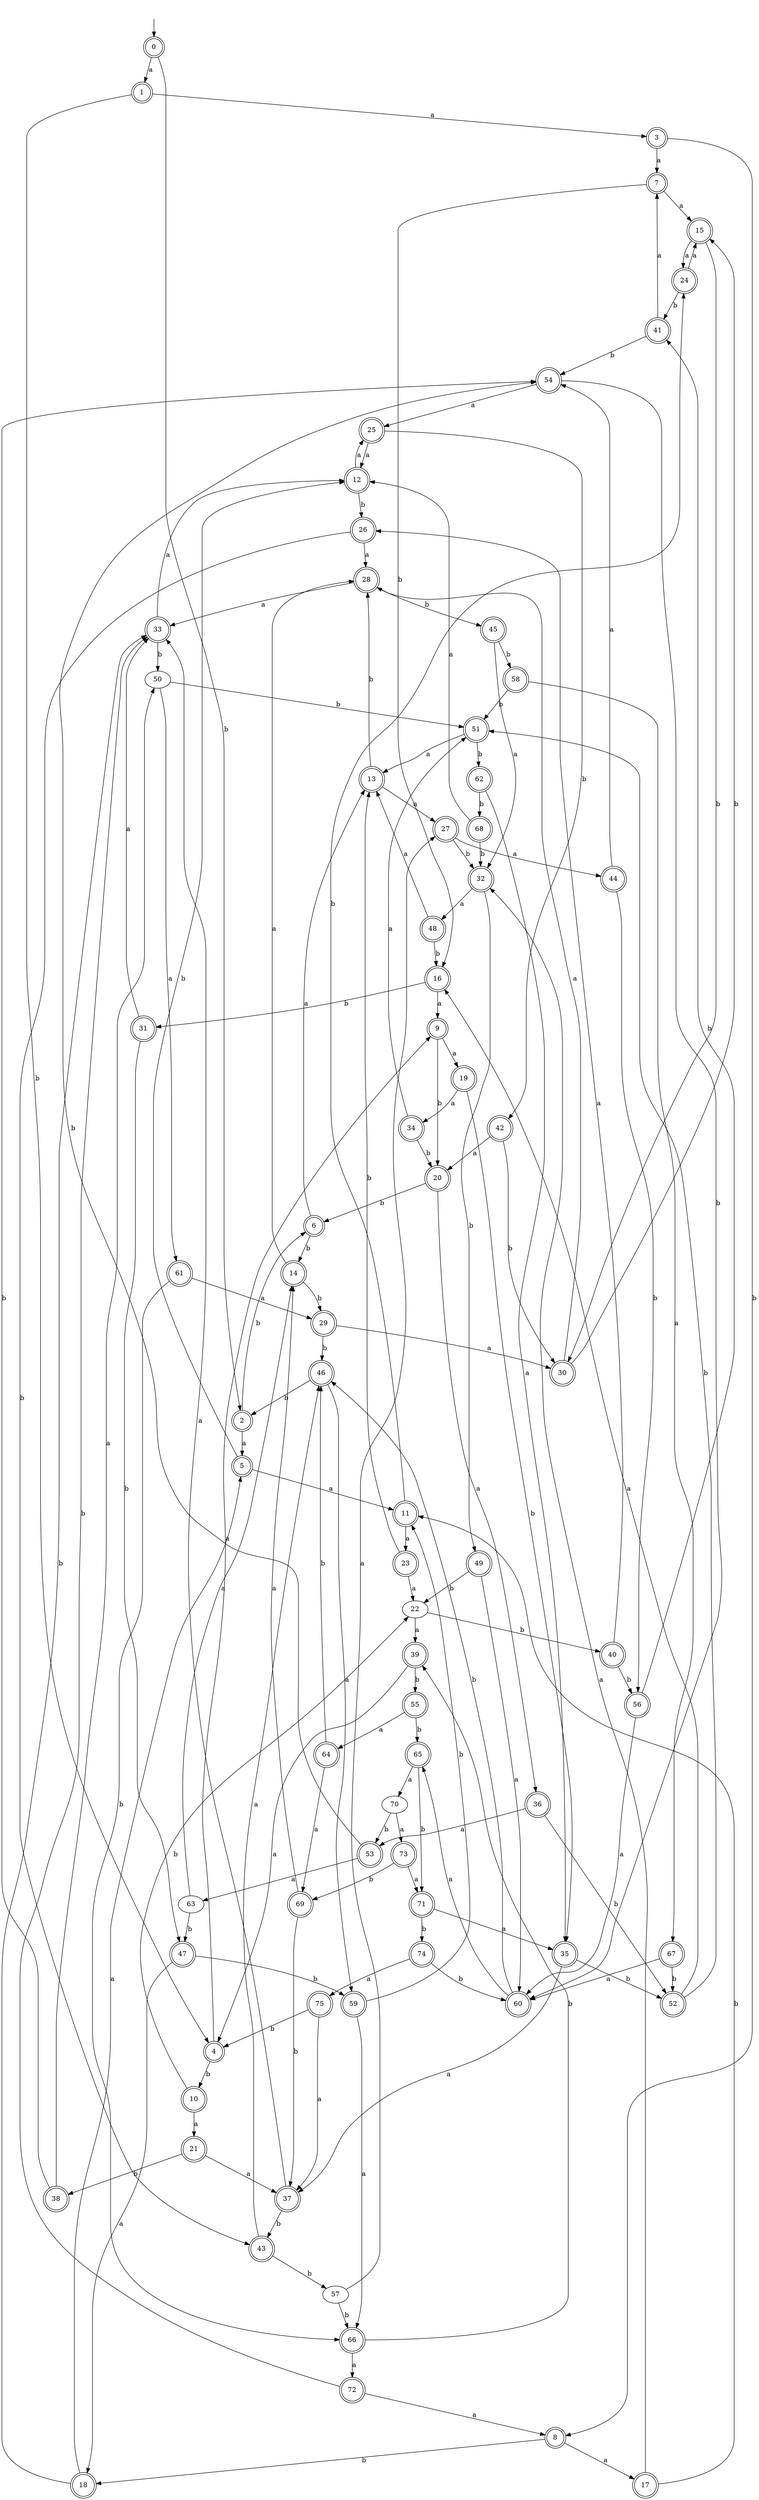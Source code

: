 digraph RandomDFA {
  __start0 [label="", shape=none];
  __start0 -> 0 [label=""];
  0 [shape=circle] [shape=doublecircle]
  0 -> 1 [label="a"]
  0 -> 2 [label="b"]
  1 [shape=doublecircle]
  1 -> 3 [label="a"]
  1 -> 4 [label="b"]
  2 [shape=doublecircle]
  2 -> 5 [label="a"]
  2 -> 6 [label="b"]
  3 [shape=doublecircle]
  3 -> 7 [label="a"]
  3 -> 8 [label="b"]
  4 [shape=doublecircle]
  4 -> 9 [label="a"]
  4 -> 10 [label="b"]
  5 [shape=doublecircle]
  5 -> 11 [label="a"]
  5 -> 12 [label="b"]
  6 [shape=doublecircle]
  6 -> 13 [label="a"]
  6 -> 14 [label="b"]
  7 [shape=doublecircle]
  7 -> 15 [label="a"]
  7 -> 16 [label="b"]
  8 [shape=doublecircle]
  8 -> 17 [label="a"]
  8 -> 18 [label="b"]
  9 [shape=doublecircle]
  9 -> 19 [label="a"]
  9 -> 20 [label="b"]
  10 [shape=doublecircle]
  10 -> 21 [label="a"]
  10 -> 22 [label="b"]
  11 [shape=doublecircle]
  11 -> 23 [label="a"]
  11 -> 24 [label="b"]
  12 [shape=doublecircle]
  12 -> 25 [label="a"]
  12 -> 26 [label="b"]
  13 [shape=doublecircle]
  13 -> 27 [label="a"]
  13 -> 28 [label="b"]
  14 [shape=doublecircle]
  14 -> 28 [label="a"]
  14 -> 29 [label="b"]
  15 [shape=doublecircle]
  15 -> 24 [label="a"]
  15 -> 30 [label="b"]
  16 [shape=doublecircle]
  16 -> 9 [label="a"]
  16 -> 31 [label="b"]
  17 [shape=doublecircle]
  17 -> 32 [label="a"]
  17 -> 11 [label="b"]
  18 [shape=doublecircle]
  18 -> 5 [label="a"]
  18 -> 33 [label="b"]
  19 [shape=doublecircle]
  19 -> 34 [label="a"]
  19 -> 35 [label="b"]
  20 [shape=doublecircle]
  20 -> 36 [label="a"]
  20 -> 6 [label="b"]
  21 [shape=doublecircle]
  21 -> 37 [label="a"]
  21 -> 38 [label="b"]
  22
  22 -> 39 [label="a"]
  22 -> 40 [label="b"]
  23 [shape=doublecircle]
  23 -> 22 [label="a"]
  23 -> 13 [label="b"]
  24 [shape=doublecircle]
  24 -> 15 [label="a"]
  24 -> 41 [label="b"]
  25 [shape=doublecircle]
  25 -> 12 [label="a"]
  25 -> 42 [label="b"]
  26 [shape=doublecircle]
  26 -> 28 [label="a"]
  26 -> 43 [label="b"]
  27 [shape=doublecircle]
  27 -> 44 [label="a"]
  27 -> 32 [label="b"]
  28 [shape=doublecircle]
  28 -> 33 [label="a"]
  28 -> 45 [label="b"]
  29 [shape=doublecircle]
  29 -> 30 [label="a"]
  29 -> 46 [label="b"]
  30 [shape=doublecircle]
  30 -> 28 [label="a"]
  30 -> 15 [label="b"]
  31 [shape=doublecircle]
  31 -> 33 [label="a"]
  31 -> 47 [label="b"]
  32 [shape=doublecircle]
  32 -> 48 [label="a"]
  32 -> 49 [label="b"]
  33 [shape=doublecircle]
  33 -> 12 [label="a"]
  33 -> 50 [label="b"]
  34 [shape=doublecircle]
  34 -> 51 [label="a"]
  34 -> 20 [label="b"]
  35 [shape=doublecircle]
  35 -> 37 [label="a"]
  35 -> 52 [label="b"]
  36 [shape=doublecircle]
  36 -> 53 [label="a"]
  36 -> 52 [label="b"]
  37 [shape=doublecircle]
  37 -> 33 [label="a"]
  37 -> 43 [label="b"]
  38 [shape=doublecircle]
  38 -> 50 [label="a"]
  38 -> 54 [label="b"]
  39 [shape=doublecircle]
  39 -> 4 [label="a"]
  39 -> 55 [label="b"]
  40 [shape=doublecircle]
  40 -> 26 [label="a"]
  40 -> 56 [label="b"]
  41 [shape=doublecircle]
  41 -> 7 [label="a"]
  41 -> 54 [label="b"]
  42 [shape=doublecircle]
  42 -> 20 [label="a"]
  42 -> 30 [label="b"]
  43 [shape=doublecircle]
  43 -> 46 [label="a"]
  43 -> 57 [label="b"]
  44 [shape=doublecircle]
  44 -> 54 [label="a"]
  44 -> 56 [label="b"]
  45 [shape=doublecircle]
  45 -> 32 [label="a"]
  45 -> 58 [label="b"]
  46 [shape=doublecircle]
  46 -> 59 [label="a"]
  46 -> 2 [label="b"]
  47 [shape=doublecircle]
  47 -> 18 [label="a"]
  47 -> 59 [label="b"]
  48 [shape=doublecircle]
  48 -> 13 [label="a"]
  48 -> 16 [label="b"]
  49 [shape=doublecircle]
  49 -> 60 [label="a"]
  49 -> 22 [label="b"]
  50
  50 -> 61 [label="a"]
  50 -> 51 [label="b"]
  51 [shape=doublecircle]
  51 -> 13 [label="a"]
  51 -> 62 [label="b"]
  52 [shape=doublecircle]
  52 -> 16 [label="a"]
  52 -> 51 [label="b"]
  53 [shape=doublecircle]
  53 -> 63 [label="a"]
  53 -> 54 [label="b"]
  54 [shape=doublecircle]
  54 -> 25 [label="a"]
  54 -> 60 [label="b"]
  55 [shape=doublecircle]
  55 -> 64 [label="a"]
  55 -> 65 [label="b"]
  56 [shape=doublecircle]
  56 -> 60 [label="a"]
  56 -> 41 [label="b"]
  57
  57 -> 27 [label="a"]
  57 -> 66 [label="b"]
  58 [shape=doublecircle]
  58 -> 67 [label="a"]
  58 -> 51 [label="b"]
  59 [shape=doublecircle]
  59 -> 66 [label="a"]
  59 -> 11 [label="b"]
  60 [shape=doublecircle]
  60 -> 65 [label="a"]
  60 -> 46 [label="b"]
  61 [shape=doublecircle]
  61 -> 29 [label="a"]
  61 -> 66 [label="b"]
  62 [shape=doublecircle]
  62 -> 35 [label="a"]
  62 -> 68 [label="b"]
  63
  63 -> 14 [label="a"]
  63 -> 47 [label="b"]
  64 [shape=doublecircle]
  64 -> 69 [label="a"]
  64 -> 46 [label="b"]
  65 [shape=doublecircle]
  65 -> 70 [label="a"]
  65 -> 71 [label="b"]
  66 [shape=doublecircle]
  66 -> 72 [label="a"]
  66 -> 39 [label="b"]
  67 [shape=doublecircle]
  67 -> 60 [label="a"]
  67 -> 52 [label="b"]
  68 [shape=doublecircle]
  68 -> 12 [label="a"]
  68 -> 32 [label="b"]
  69 [shape=doublecircle]
  69 -> 14 [label="a"]
  69 -> 37 [label="b"]
  70
  70 -> 73 [label="a"]
  70 -> 53 [label="b"]
  71 [shape=doublecircle]
  71 -> 35 [label="a"]
  71 -> 74 [label="b"]
  72 [shape=doublecircle]
  72 -> 8 [label="a"]
  72 -> 33 [label="b"]
  73 [shape=doublecircle]
  73 -> 71 [label="a"]
  73 -> 69 [label="b"]
  74 [shape=doublecircle]
  74 -> 75 [label="a"]
  74 -> 60 [label="b"]
  75 [shape=doublecircle]
  75 -> 37 [label="a"]
  75 -> 4 [label="b"]
}
